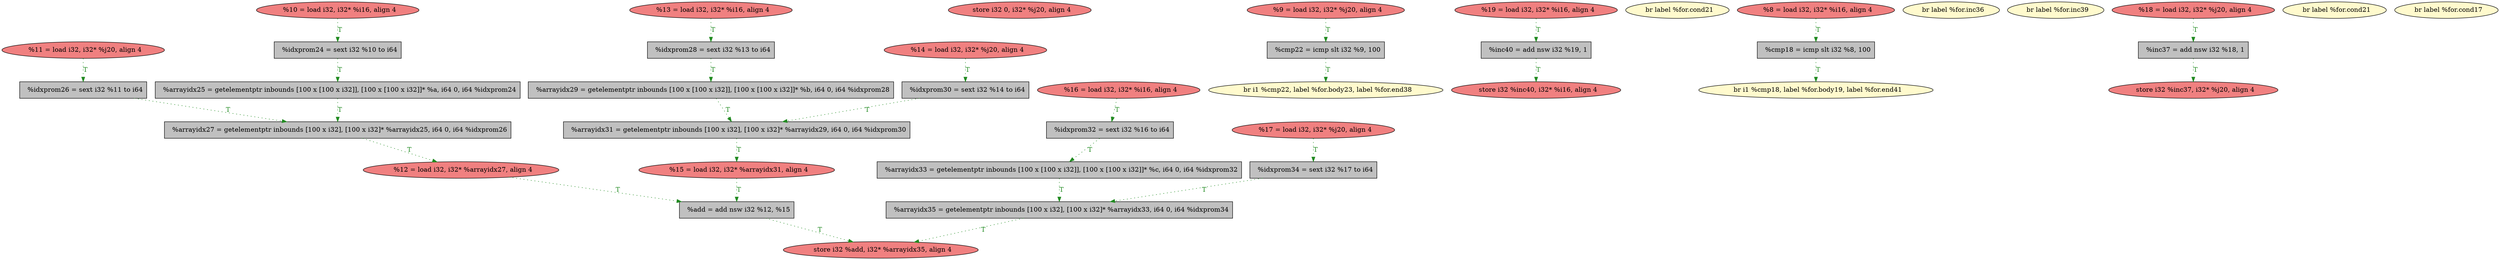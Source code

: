
digraph G {


node829 [fillcolor=grey,label="  %idxprom34 = sext i32 %17 to i64",shape=rectangle,style=filled ]
node827 [fillcolor=lightcoral,label="  store i32 0, i32* %j20, align 4",shape=ellipse,style=filled ]
node826 [fillcolor=grey,label="  %add = add nsw i32 %12, %15",shape=rectangle,style=filled ]
node801 [fillcolor=lemonchiffon,label="  br i1 %cmp22, label %for.body23, label %for.end38",shape=ellipse,style=filled ]
node804 [fillcolor=lightcoral,label="  %9 = load i32, i32* %j20, align 4",shape=ellipse,style=filled ]
node798 [fillcolor=grey,label="  %cmp22 = icmp slt i32 %9, 100",shape=rectangle,style=filled ]
node805 [fillcolor=grey,label="  %inc40 = add nsw i32 %19, 1",shape=rectangle,style=filled ]
node790 [fillcolor=lemonchiffon,label="  br label %for.cond21",shape=ellipse,style=filled ]
node797 [fillcolor=grey,label="  %idxprom24 = sext i32 %10 to i64",shape=rectangle,style=filled ]
node816 [fillcolor=lemonchiffon,label="  br i1 %cmp18, label %for.body19, label %for.end41",shape=ellipse,style=filled ]
node828 [fillcolor=lightcoral,label="  %17 = load i32, i32* %j20, align 4",shape=ellipse,style=filled ]
node800 [fillcolor=lightcoral,label="  %12 = load i32, i32* %arrayidx27, align 4",shape=ellipse,style=filled ]
node799 [fillcolor=lightcoral,label="  %10 = load i32, i32* %i16, align 4",shape=ellipse,style=filled ]
node802 [fillcolor=grey,label="  %cmp18 = icmp slt i32 %8, 100",shape=rectangle,style=filled ]
node821 [fillcolor=grey,label="  %idxprom32 = sext i32 %16 to i64",shape=rectangle,style=filled ]
node817 [fillcolor=grey,label="  %arrayidx31 = getelementptr inbounds [100 x i32], [100 x i32]* %arrayidx29, i64 0, i64 %idxprom30",shape=rectangle,style=filled ]
node796 [fillcolor=lemonchiffon,label="  br label %for.inc36",shape=ellipse,style=filled ]
node809 [fillcolor=grey,label="  %idxprom26 = sext i32 %11 to i64",shape=rectangle,style=filled ]
node818 [fillcolor=lemonchiffon,label="  br label %for.inc39",shape=ellipse,style=filled ]
node793 [fillcolor=grey,label="  %arrayidx35 = getelementptr inbounds [100 x i32], [100 x i32]* %arrayidx33, i64 0, i64 %idxprom34",shape=rectangle,style=filled ]
node792 [fillcolor=grey,label="  %inc37 = add nsw i32 %18, 1",shape=rectangle,style=filled ]
node806 [fillcolor=lightcoral,label="  %15 = load i32, i32* %arrayidx31, align 4",shape=ellipse,style=filled ]
node814 [fillcolor=lemonchiffon,label="  br label %for.cond21",shape=ellipse,style=filled ]
node807 [fillcolor=lightcoral,label="  %8 = load i32, i32* %i16, align 4",shape=ellipse,style=filled ]
node819 [fillcolor=grey,label="  %idxprom28 = sext i32 %13 to i64",shape=rectangle,style=filled ]
node808 [fillcolor=grey,label="  %arrayidx25 = getelementptr inbounds [100 x [100 x i32]], [100 x [100 x i32]]* %a, i64 0, i64 %idxprom24",shape=rectangle,style=filled ]
node795 [fillcolor=lightcoral,label="  %11 = load i32, i32* %j20, align 4",shape=ellipse,style=filled ]
node810 [fillcolor=lightcoral,label="  store i32 %inc40, i32* %i16, align 4",shape=ellipse,style=filled ]
node794 [fillcolor=lemonchiffon,label="  br label %for.cond17",shape=ellipse,style=filled ]
node811 [fillcolor=lightcoral,label="  %14 = load i32, i32* %j20, align 4",shape=ellipse,style=filled ]
node812 [fillcolor=grey,label="  %arrayidx33 = getelementptr inbounds [100 x [100 x i32]], [100 x [100 x i32]]* %c, i64 0, i64 %idxprom32",shape=rectangle,style=filled ]
node813 [fillcolor=lightcoral,label="  store i32 %add, i32* %arrayidx35, align 4",shape=ellipse,style=filled ]
node815 [fillcolor=lightcoral,label="  %13 = load i32, i32* %i16, align 4",shape=ellipse,style=filled ]
node803 [fillcolor=grey,label="  %arrayidx27 = getelementptr inbounds [100 x i32], [100 x i32]* %arrayidx25, i64 0, i64 %idxprom26",shape=rectangle,style=filled ]
node820 [fillcolor=lightcoral,label="  %18 = load i32, i32* %j20, align 4",shape=ellipse,style=filled ]
node822 [fillcolor=grey,label="  %arrayidx29 = getelementptr inbounds [100 x [100 x i32]], [100 x [100 x i32]]* %b, i64 0, i64 %idxprom28",shape=rectangle,style=filled ]
node823 [fillcolor=grey,label="  %idxprom30 = sext i32 %14 to i64",shape=rectangle,style=filled ]
node791 [fillcolor=lightcoral,label="  store i32 %inc37, i32* %j20, align 4",shape=ellipse,style=filled ]
node824 [fillcolor=lightcoral,label="  %16 = load i32, i32* %i16, align 4",shape=ellipse,style=filled ]
node825 [fillcolor=lightcoral,label="  %19 = load i32, i32* %i16, align 4",shape=ellipse,style=filled ]

node811->node823 [style=dotted,color=forestgreen,label="T",fontcolor=forestgreen ]
node800->node826 [style=dotted,color=forestgreen,label="T",fontcolor=forestgreen ]
node817->node806 [style=dotted,color=forestgreen,label="T",fontcolor=forestgreen ]
node825->node805 [style=dotted,color=forestgreen,label="T",fontcolor=forestgreen ]
node822->node817 [style=dotted,color=forestgreen,label="T",fontcolor=forestgreen ]
node806->node826 [style=dotted,color=forestgreen,label="T",fontcolor=forestgreen ]
node826->node813 [style=dotted,color=forestgreen,label="T",fontcolor=forestgreen ]
node823->node817 [style=dotted,color=forestgreen,label="T",fontcolor=forestgreen ]
node798->node801 [style=dotted,color=forestgreen,label="T",fontcolor=forestgreen ]
node804->node798 [style=dotted,color=forestgreen,label="T",fontcolor=forestgreen ]
node807->node802 [style=dotted,color=forestgreen,label="T",fontcolor=forestgreen ]
node799->node797 [style=dotted,color=forestgreen,label="T",fontcolor=forestgreen ]
node828->node829 [style=dotted,color=forestgreen,label="T",fontcolor=forestgreen ]
node812->node793 [style=dotted,color=forestgreen,label="T",fontcolor=forestgreen ]
node809->node803 [style=dotted,color=forestgreen,label="T",fontcolor=forestgreen ]
node819->node822 [style=dotted,color=forestgreen,label="T",fontcolor=forestgreen ]
node824->node821 [style=dotted,color=forestgreen,label="T",fontcolor=forestgreen ]
node829->node793 [style=dotted,color=forestgreen,label="T",fontcolor=forestgreen ]
node795->node809 [style=dotted,color=forestgreen,label="T",fontcolor=forestgreen ]
node802->node816 [style=dotted,color=forestgreen,label="T",fontcolor=forestgreen ]
node815->node819 [style=dotted,color=forestgreen,label="T",fontcolor=forestgreen ]
node797->node808 [style=dotted,color=forestgreen,label="T",fontcolor=forestgreen ]
node808->node803 [style=dotted,color=forestgreen,label="T",fontcolor=forestgreen ]
node821->node812 [style=dotted,color=forestgreen,label="T",fontcolor=forestgreen ]
node805->node810 [style=dotted,color=forestgreen,label="T",fontcolor=forestgreen ]
node792->node791 [style=dotted,color=forestgreen,label="T",fontcolor=forestgreen ]
node803->node800 [style=dotted,color=forestgreen,label="T",fontcolor=forestgreen ]
node793->node813 [style=dotted,color=forestgreen,label="T",fontcolor=forestgreen ]
node820->node792 [style=dotted,color=forestgreen,label="T",fontcolor=forestgreen ]


}
